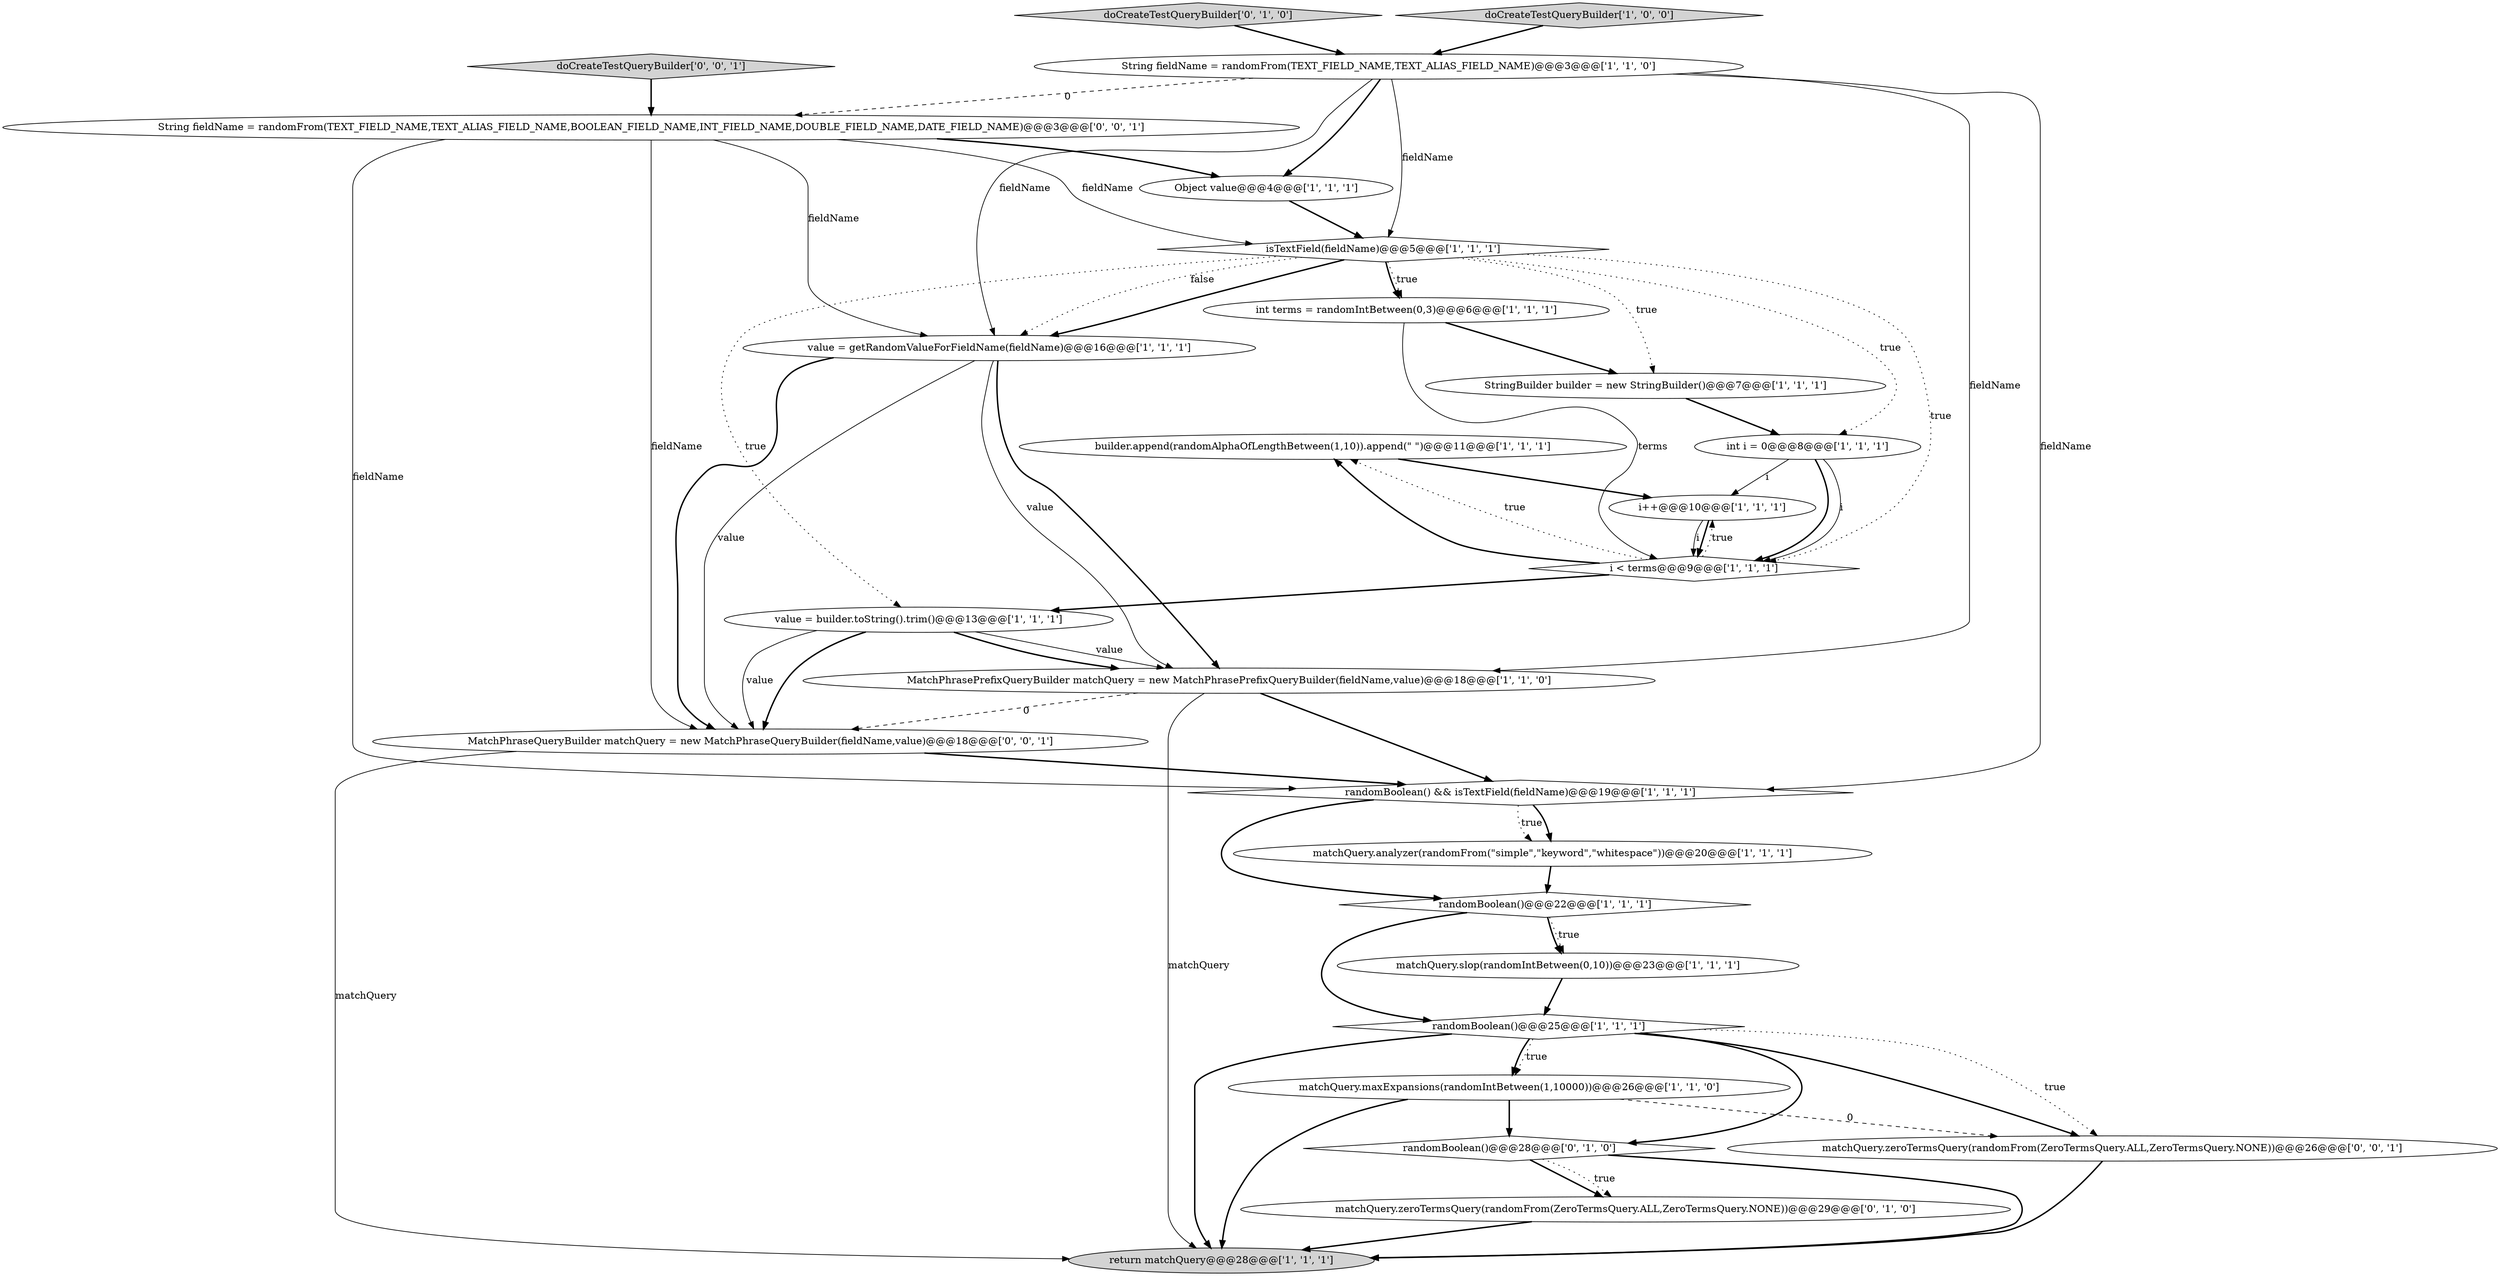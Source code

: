 digraph {
3 [style = filled, label = "builder.append(randomAlphaOfLengthBetween(1,10)).append(\" \")@@@11@@@['1', '1', '1']", fillcolor = white, shape = ellipse image = "AAA0AAABBB1BBB"];
13 [style = filled, label = "String fieldName = randomFrom(TEXT_FIELD_NAME,TEXT_ALIAS_FIELD_NAME)@@@3@@@['1', '1', '0']", fillcolor = white, shape = ellipse image = "AAA0AAABBB1BBB"];
20 [style = filled, label = "doCreateTestQueryBuilder['0', '1', '0']", fillcolor = lightgray, shape = diamond image = "AAA0AAABBB2BBB"];
0 [style = filled, label = "value = builder.toString().trim()@@@13@@@['1', '1', '1']", fillcolor = white, shape = ellipse image = "AAA0AAABBB1BBB"];
9 [style = filled, label = "Object value@@@4@@@['1', '1', '1']", fillcolor = white, shape = ellipse image = "AAA0AAABBB1BBB"];
17 [style = filled, label = "value = getRandomValueForFieldName(fieldName)@@@16@@@['1', '1', '1']", fillcolor = white, shape = ellipse image = "AAA0AAABBB1BBB"];
14 [style = filled, label = "isTextField(fieldName)@@@5@@@['1', '1', '1']", fillcolor = white, shape = diamond image = "AAA0AAABBB1BBB"];
24 [style = filled, label = "String fieldName = randomFrom(TEXT_FIELD_NAME,TEXT_ALIAS_FIELD_NAME,BOOLEAN_FIELD_NAME,INT_FIELD_NAME,DOUBLE_FIELD_NAME,DATE_FIELD_NAME)@@@3@@@['0', '0', '1']", fillcolor = white, shape = ellipse image = "AAA0AAABBB3BBB"];
1 [style = filled, label = "doCreateTestQueryBuilder['1', '0', '0']", fillcolor = lightgray, shape = diamond image = "AAA0AAABBB1BBB"];
8 [style = filled, label = "int i = 0@@@8@@@['1', '1', '1']", fillcolor = white, shape = ellipse image = "AAA0AAABBB1BBB"];
15 [style = filled, label = "randomBoolean()@@@22@@@['1', '1', '1']", fillcolor = white, shape = diamond image = "AAA0AAABBB1BBB"];
2 [style = filled, label = "matchQuery.analyzer(randomFrom(\"simple\",\"keyword\",\"whitespace\"))@@@20@@@['1', '1', '1']", fillcolor = white, shape = ellipse image = "AAA0AAABBB1BBB"];
19 [style = filled, label = "randomBoolean() && isTextField(fieldName)@@@19@@@['1', '1', '1']", fillcolor = white, shape = diamond image = "AAA0AAABBB1BBB"];
16 [style = filled, label = "matchQuery.maxExpansions(randomIntBetween(1,10000))@@@26@@@['1', '1', '0']", fillcolor = white, shape = ellipse image = "AAA0AAABBB1BBB"];
12 [style = filled, label = "i < terms@@@9@@@['1', '1', '1']", fillcolor = white, shape = diamond image = "AAA0AAABBB1BBB"];
5 [style = filled, label = "MatchPhrasePrefixQueryBuilder matchQuery = new MatchPhrasePrefixQueryBuilder(fieldName,value)@@@18@@@['1', '1', '0']", fillcolor = white, shape = ellipse image = "AAA0AAABBB1BBB"];
4 [style = filled, label = "int terms = randomIntBetween(0,3)@@@6@@@['1', '1', '1']", fillcolor = white, shape = ellipse image = "AAA0AAABBB1BBB"];
10 [style = filled, label = "i++@@@10@@@['1', '1', '1']", fillcolor = white, shape = ellipse image = "AAA0AAABBB1BBB"];
23 [style = filled, label = "matchQuery.zeroTermsQuery(randomFrom(ZeroTermsQuery.ALL,ZeroTermsQuery.NONE))@@@26@@@['0', '0', '1']", fillcolor = white, shape = ellipse image = "AAA0AAABBB3BBB"];
26 [style = filled, label = "MatchPhraseQueryBuilder matchQuery = new MatchPhraseQueryBuilder(fieldName,value)@@@18@@@['0', '0', '1']", fillcolor = white, shape = ellipse image = "AAA0AAABBB3BBB"];
22 [style = filled, label = "randomBoolean()@@@28@@@['0', '1', '0']", fillcolor = white, shape = diamond image = "AAA1AAABBB2BBB"];
25 [style = filled, label = "doCreateTestQueryBuilder['0', '0', '1']", fillcolor = lightgray, shape = diamond image = "AAA0AAABBB3BBB"];
6 [style = filled, label = "StringBuilder builder = new StringBuilder()@@@7@@@['1', '1', '1']", fillcolor = white, shape = ellipse image = "AAA0AAABBB1BBB"];
18 [style = filled, label = "randomBoolean()@@@25@@@['1', '1', '1']", fillcolor = white, shape = diamond image = "AAA0AAABBB1BBB"];
11 [style = filled, label = "return matchQuery@@@28@@@['1', '1', '1']", fillcolor = lightgray, shape = ellipse image = "AAA0AAABBB1BBB"];
7 [style = filled, label = "matchQuery.slop(randomIntBetween(0,10))@@@23@@@['1', '1', '1']", fillcolor = white, shape = ellipse image = "AAA0AAABBB1BBB"];
21 [style = filled, label = "matchQuery.zeroTermsQuery(randomFrom(ZeroTermsQuery.ALL,ZeroTermsQuery.NONE))@@@29@@@['0', '1', '0']", fillcolor = white, shape = ellipse image = "AAA1AAABBB2BBB"];
22->11 [style = bold, label=""];
4->12 [style = solid, label="terms"];
12->10 [style = dotted, label="true"];
12->0 [style = bold, label=""];
21->11 [style = bold, label=""];
4->6 [style = bold, label=""];
14->17 [style = bold, label=""];
3->10 [style = bold, label=""];
5->19 [style = bold, label=""];
17->26 [style = bold, label=""];
14->4 [style = dotted, label="true"];
14->0 [style = dotted, label="true"];
26->11 [style = solid, label="matchQuery"];
24->14 [style = solid, label="fieldName"];
8->12 [style = bold, label=""];
15->18 [style = bold, label=""];
18->22 [style = bold, label=""];
5->26 [style = dashed, label="0"];
16->23 [style = dashed, label="0"];
7->18 [style = bold, label=""];
25->24 [style = bold, label=""];
18->23 [style = dotted, label="true"];
19->15 [style = bold, label=""];
17->26 [style = solid, label="value"];
14->8 [style = dotted, label="true"];
0->5 [style = solid, label="value"];
5->11 [style = solid, label="matchQuery"];
23->11 [style = bold, label=""];
16->22 [style = bold, label=""];
13->19 [style = solid, label="fieldName"];
15->7 [style = bold, label=""];
6->8 [style = bold, label=""];
14->12 [style = dotted, label="true"];
13->24 [style = dashed, label="0"];
24->19 [style = solid, label="fieldName"];
24->17 [style = solid, label="fieldName"];
14->17 [style = dotted, label="false"];
14->6 [style = dotted, label="true"];
10->12 [style = bold, label=""];
26->19 [style = bold, label=""];
18->16 [style = dotted, label="true"];
0->26 [style = solid, label="value"];
13->5 [style = solid, label="fieldName"];
24->26 [style = solid, label="fieldName"];
20->13 [style = bold, label=""];
19->2 [style = dotted, label="true"];
12->3 [style = bold, label=""];
8->10 [style = solid, label="i"];
0->26 [style = bold, label=""];
8->12 [style = solid, label="i"];
18->16 [style = bold, label=""];
9->14 [style = bold, label=""];
24->9 [style = bold, label=""];
15->7 [style = dotted, label="true"];
19->2 [style = bold, label=""];
13->9 [style = bold, label=""];
22->21 [style = bold, label=""];
14->4 [style = bold, label=""];
0->5 [style = bold, label=""];
13->14 [style = solid, label="fieldName"];
16->11 [style = bold, label=""];
17->5 [style = solid, label="value"];
13->17 [style = solid, label="fieldName"];
2->15 [style = bold, label=""];
17->5 [style = bold, label=""];
18->11 [style = bold, label=""];
10->12 [style = solid, label="i"];
12->3 [style = dotted, label="true"];
18->23 [style = bold, label=""];
1->13 [style = bold, label=""];
22->21 [style = dotted, label="true"];
}
